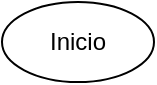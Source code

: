 <mxfile version="14.5.10" type="device"><diagram id="4YfNpQ-SQnhfA66xZysc" name="Page-1"><mxGraphModel dx="1422" dy="762" grid="1" gridSize="10" guides="1" tooltips="1" connect="1" arrows="1" fold="1" page="1" pageScale="1" pageWidth="827" pageHeight="1169" math="0" shadow="0"><root><mxCell id="0"/><mxCell id="1" parent="0"/><mxCell id="GTEkKdQ-C3ZGvAX6SlDz-1" value="Inicio" style="ellipse;whiteSpace=wrap;html=1;" vertex="1" parent="1"><mxGeometry x="354" y="10" width="76" height="40" as="geometry"/></mxCell></root></mxGraphModel></diagram></mxfile>